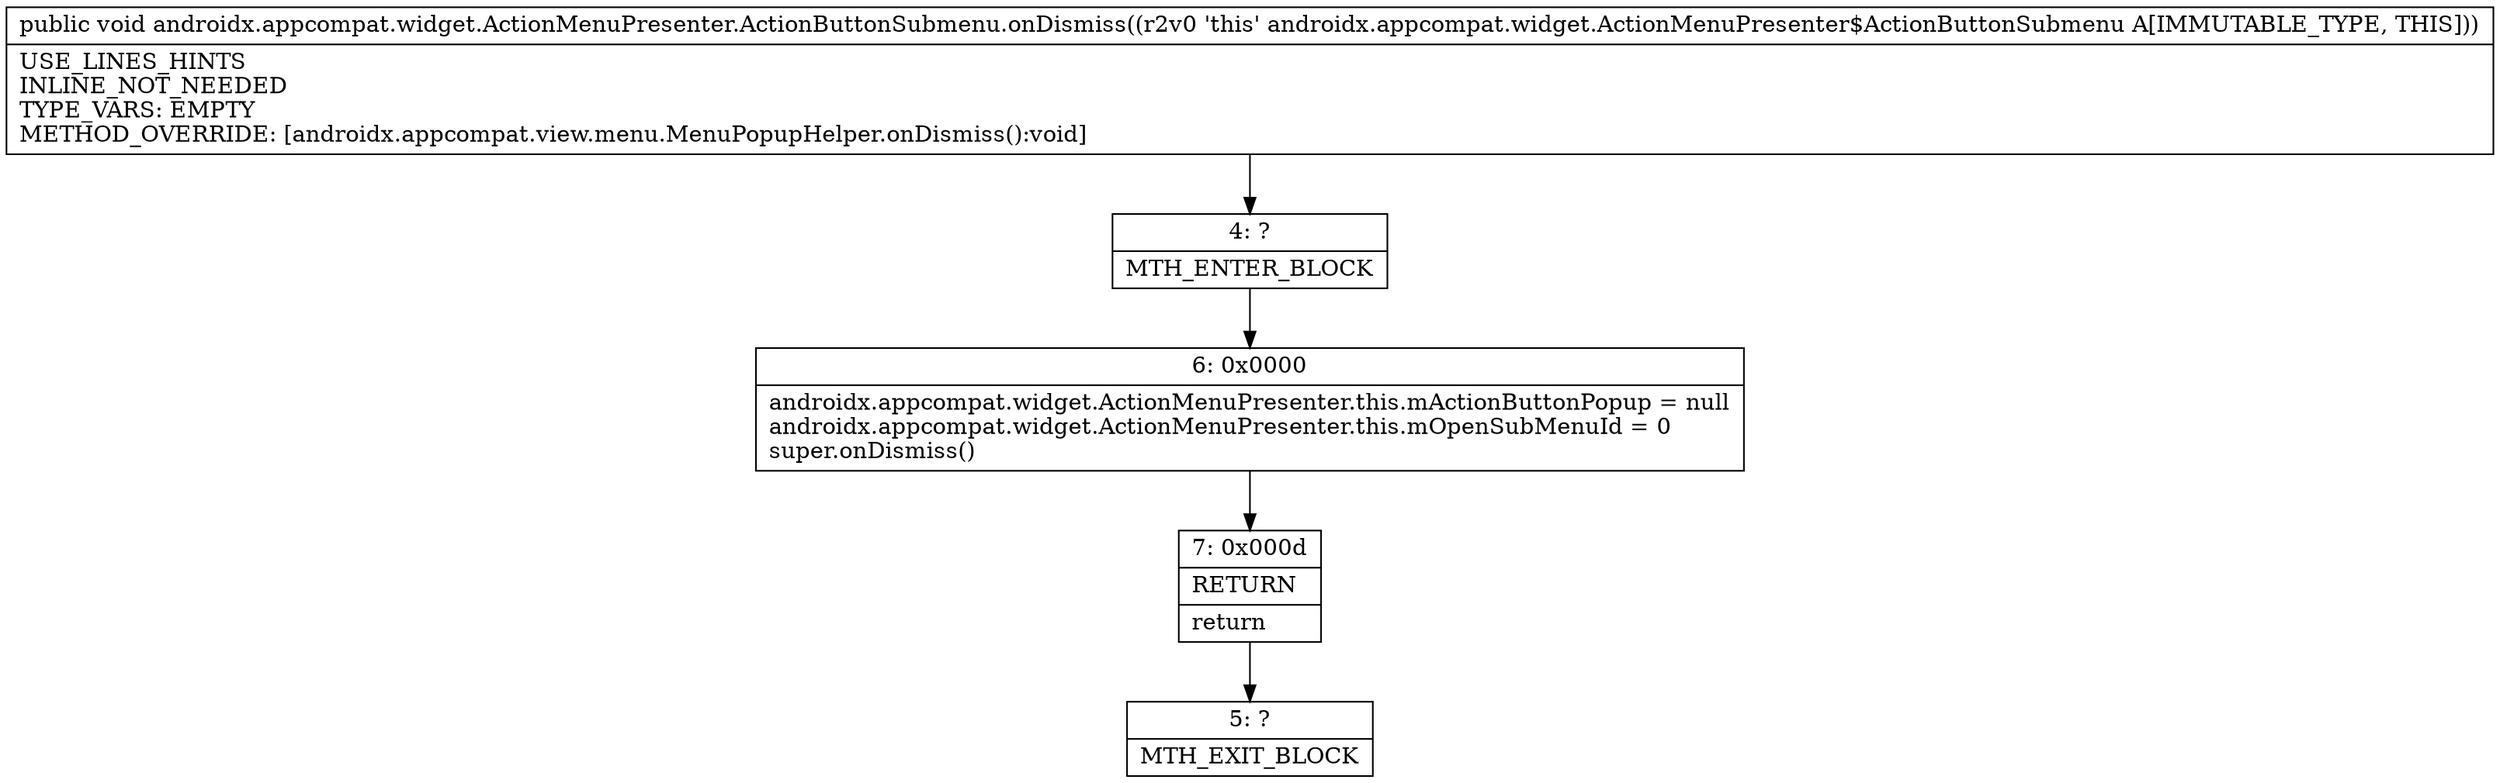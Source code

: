digraph "CFG forandroidx.appcompat.widget.ActionMenuPresenter.ActionButtonSubmenu.onDismiss()V" {
Node_4 [shape=record,label="{4\:\ ?|MTH_ENTER_BLOCK\l}"];
Node_6 [shape=record,label="{6\:\ 0x0000|androidx.appcompat.widget.ActionMenuPresenter.this.mActionButtonPopup = null\landroidx.appcompat.widget.ActionMenuPresenter.this.mOpenSubMenuId = 0\lsuper.onDismiss()\l}"];
Node_7 [shape=record,label="{7\:\ 0x000d|RETURN\l|return\l}"];
Node_5 [shape=record,label="{5\:\ ?|MTH_EXIT_BLOCK\l}"];
MethodNode[shape=record,label="{public void androidx.appcompat.widget.ActionMenuPresenter.ActionButtonSubmenu.onDismiss((r2v0 'this' androidx.appcompat.widget.ActionMenuPresenter$ActionButtonSubmenu A[IMMUTABLE_TYPE, THIS]))  | USE_LINES_HINTS\lINLINE_NOT_NEEDED\lTYPE_VARS: EMPTY\lMETHOD_OVERRIDE: [androidx.appcompat.view.menu.MenuPopupHelper.onDismiss():void]\l}"];
MethodNode -> Node_4;Node_4 -> Node_6;
Node_6 -> Node_7;
Node_7 -> Node_5;
}

